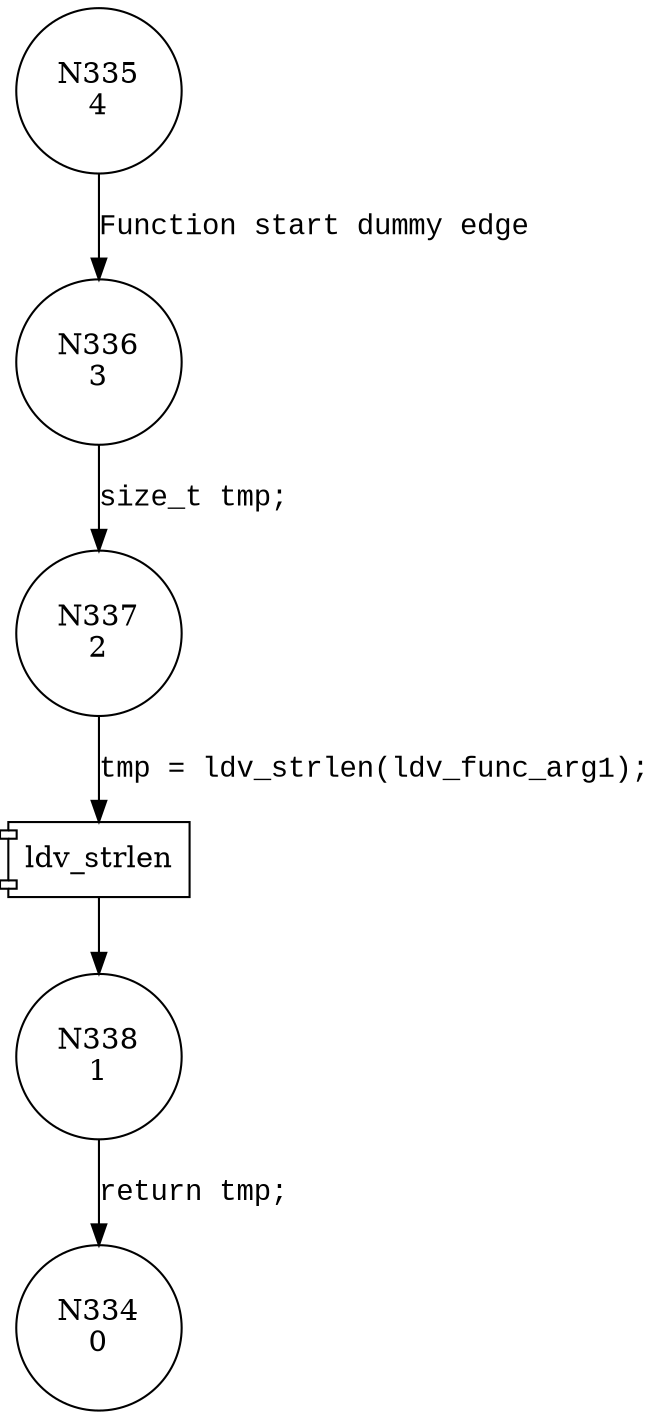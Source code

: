digraph ldv_strlen_4 {
335 [shape="circle" label="N335\n4"]
336 [shape="circle" label="N336\n3"]
337 [shape="circle" label="N337\n2"]
338 [shape="circle" label="N338\n1"]
334 [shape="circle" label="N334\n0"]
335 -> 336 [label="Function start dummy edge" fontname="Courier New"]
100026 [shape="component" label="ldv_strlen"]
337 -> 100026 [label="tmp = ldv_strlen(ldv_func_arg1);" fontname="Courier New"]
100026 -> 338 [label="" fontname="Courier New"]
336 -> 337 [label="size_t tmp;" fontname="Courier New"]
338 -> 334 [label="return tmp;" fontname="Courier New"]
}